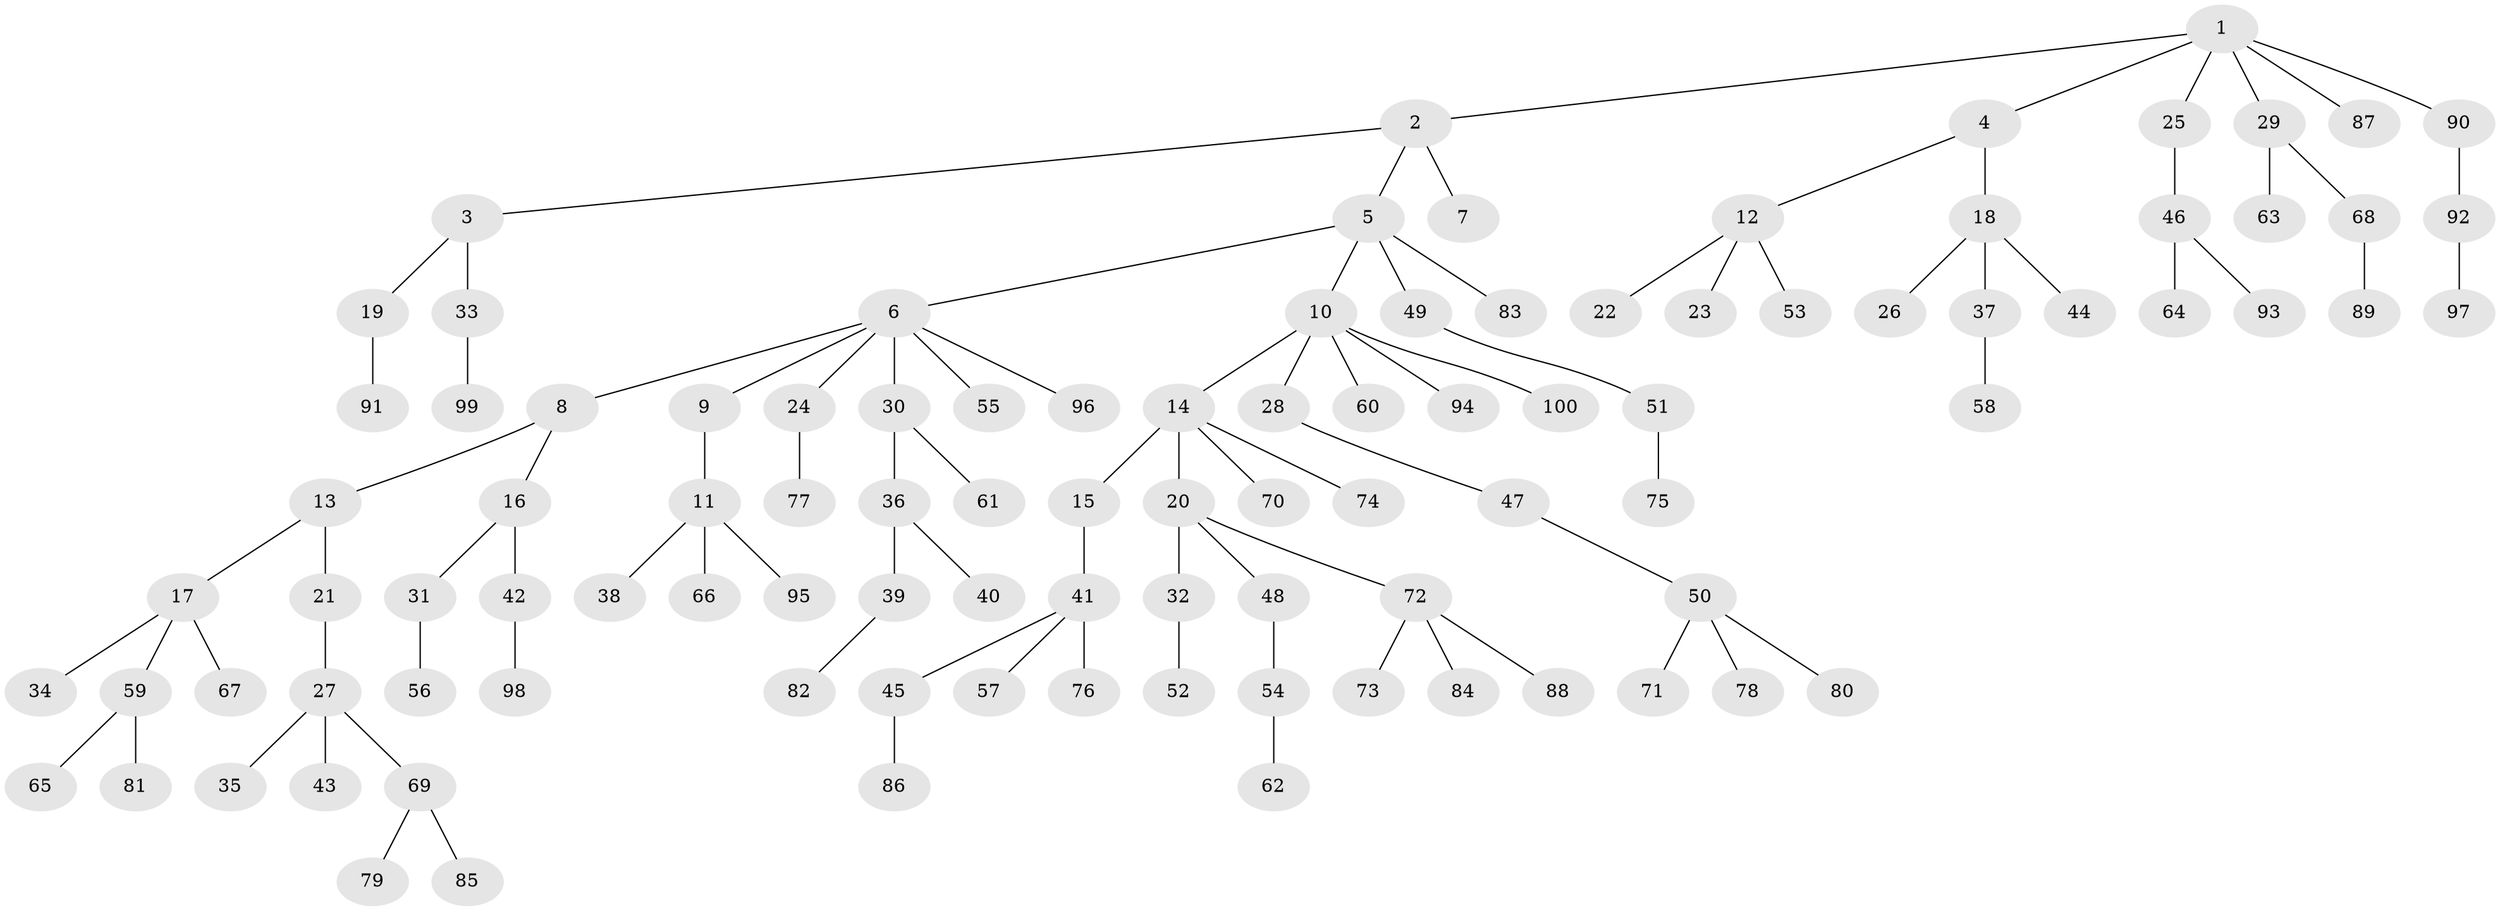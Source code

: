 // Generated by graph-tools (version 1.1) at 2025/11/02/21/25 10:11:10]
// undirected, 100 vertices, 99 edges
graph export_dot {
graph [start="1"]
  node [color=gray90,style=filled];
  1;
  2;
  3;
  4;
  5;
  6;
  7;
  8;
  9;
  10;
  11;
  12;
  13;
  14;
  15;
  16;
  17;
  18;
  19;
  20;
  21;
  22;
  23;
  24;
  25;
  26;
  27;
  28;
  29;
  30;
  31;
  32;
  33;
  34;
  35;
  36;
  37;
  38;
  39;
  40;
  41;
  42;
  43;
  44;
  45;
  46;
  47;
  48;
  49;
  50;
  51;
  52;
  53;
  54;
  55;
  56;
  57;
  58;
  59;
  60;
  61;
  62;
  63;
  64;
  65;
  66;
  67;
  68;
  69;
  70;
  71;
  72;
  73;
  74;
  75;
  76;
  77;
  78;
  79;
  80;
  81;
  82;
  83;
  84;
  85;
  86;
  87;
  88;
  89;
  90;
  91;
  92;
  93;
  94;
  95;
  96;
  97;
  98;
  99;
  100;
  1 -- 2;
  1 -- 4;
  1 -- 25;
  1 -- 29;
  1 -- 87;
  1 -- 90;
  2 -- 3;
  2 -- 5;
  2 -- 7;
  3 -- 19;
  3 -- 33;
  4 -- 12;
  4 -- 18;
  5 -- 6;
  5 -- 10;
  5 -- 49;
  5 -- 83;
  6 -- 8;
  6 -- 9;
  6 -- 24;
  6 -- 30;
  6 -- 55;
  6 -- 96;
  8 -- 13;
  8 -- 16;
  9 -- 11;
  10 -- 14;
  10 -- 28;
  10 -- 60;
  10 -- 94;
  10 -- 100;
  11 -- 38;
  11 -- 66;
  11 -- 95;
  12 -- 22;
  12 -- 23;
  12 -- 53;
  13 -- 17;
  13 -- 21;
  14 -- 15;
  14 -- 20;
  14 -- 70;
  14 -- 74;
  15 -- 41;
  16 -- 31;
  16 -- 42;
  17 -- 34;
  17 -- 59;
  17 -- 67;
  18 -- 26;
  18 -- 37;
  18 -- 44;
  19 -- 91;
  20 -- 32;
  20 -- 48;
  20 -- 72;
  21 -- 27;
  24 -- 77;
  25 -- 46;
  27 -- 35;
  27 -- 43;
  27 -- 69;
  28 -- 47;
  29 -- 63;
  29 -- 68;
  30 -- 36;
  30 -- 61;
  31 -- 56;
  32 -- 52;
  33 -- 99;
  36 -- 39;
  36 -- 40;
  37 -- 58;
  39 -- 82;
  41 -- 45;
  41 -- 57;
  41 -- 76;
  42 -- 98;
  45 -- 86;
  46 -- 64;
  46 -- 93;
  47 -- 50;
  48 -- 54;
  49 -- 51;
  50 -- 71;
  50 -- 78;
  50 -- 80;
  51 -- 75;
  54 -- 62;
  59 -- 65;
  59 -- 81;
  68 -- 89;
  69 -- 79;
  69 -- 85;
  72 -- 73;
  72 -- 84;
  72 -- 88;
  90 -- 92;
  92 -- 97;
}
